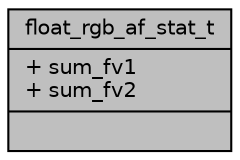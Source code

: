 digraph "float_rgb_af_stat_t"
{
 // INTERACTIVE_SVG=YES
 // LATEX_PDF_SIZE
  bgcolor="transparent";
  edge [fontname="Helvetica",fontsize="10",labelfontname="Helvetica",labelfontsize="10"];
  node [fontname="Helvetica",fontsize="10",shape=record];
  Node1 [label="{float_rgb_af_stat_t\n|+ sum_fv1\l+ sum_fv2\l|}",height=0.2,width=0.4,color="black", fillcolor="grey75", style="filled", fontcolor="black",tooltip=" "];
}
